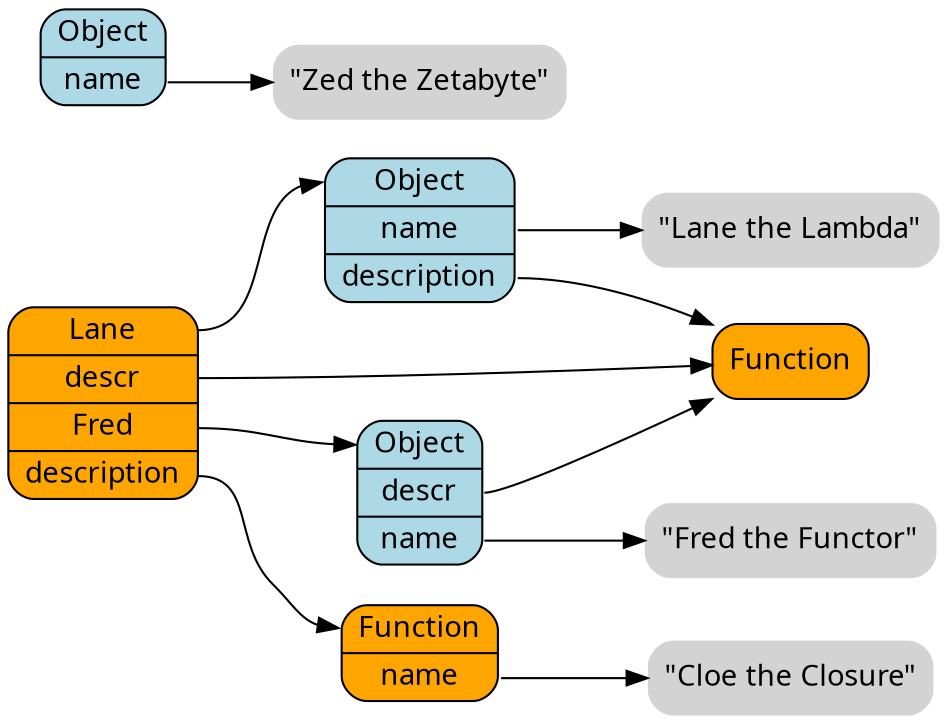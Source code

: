 digraph finite_state_machine {
	size="8,5"
	rankdir = "LR"
	node [fontname=Sans]

  /* Functions */
  node [shape = Mrecord, fillcolor=orange, style=filled];
  global [label="<Lane>Lane|<descr>descr|<Fred>Fred|<description>description"];
  fn1 [label="<__proto__>Function"];
  fn2 [label = "<__proto__>Function|<name>name"];
  /* Objects */
  node [shape = Mrecord, fillcolor=lightBlue, style=filled];
  obj1 [label = "<__proto__>Object|<name>name | <description> description"];
  obj2 [label = "<__proto__>Object|<descr> descr | <name>name"];
  obj3 [label = "<__proto__>Object|<name>name"];
  /* Literals */
  node [shape = plaintext, fillcolor=lightGrey, style="filled,rounded"];
  name [label="\"Lane the Lambda\""]
  name2 [label="\"Fred the Functor\""]
  name3 [label="\"Zed the Zetabyte\""]
  name4 [label="\"Cloe the Closure\""]

  global:Lane -> obj1:__proto__;
  obj1:name -> name;
  obj1:description -> fn1;
  global:Fred -> obj2:__proto__;
  obj2:name -> name2;
  obj2:descr -> fn1:__proto__;
  obj3:name -> name3;
  global:descr -> fn1:__proto__;
  global:description -> fn2:__proto__;
  fn2:name -> name4;
}
